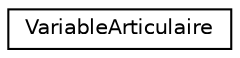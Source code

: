 digraph "Graphical Class Hierarchy"
{
 // LATEX_PDF_SIZE
  edge [fontname="Helvetica",fontsize="10",labelfontname="Helvetica",labelfontsize="10"];
  node [fontname="Helvetica",fontsize="10",shape=record];
  rankdir="LR";
  Node0 [label="VariableArticulaire",height=0.2,width=0.4,color="black", fillcolor="white", style="filled",URL="$classVariableArticulaire.html",tooltip=" "];
}
